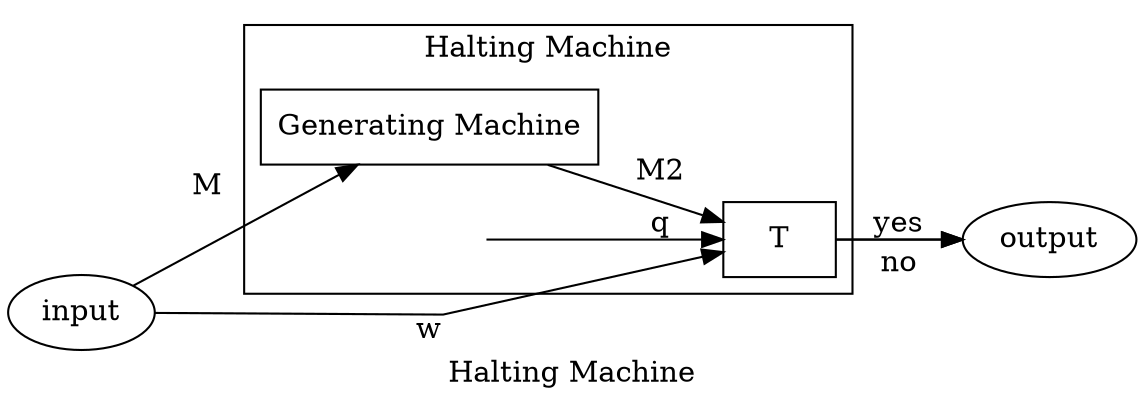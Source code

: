 digraph G {
        rankdir=LR;
        splines=false;
        label="Halting Machine";
        
	subgraph cluster {
		label = "Halting Machine";
                m1 [label="Generating Machine", shape=box];
                T [shape=box];
                q [shape=none, style=invisible];
                
                m1 -> T[label="M2"]
                q -> T[label="q"];
	}

	input -> m1[label="M"];
	input -> T[label="w", splines=ortho];
	T -> output[label="yes"];
	T -> output[label="no"];
}

digraph "M2" {
        rankdir=LR;
        label="M2";
        
        M->q[label="halts"];
}